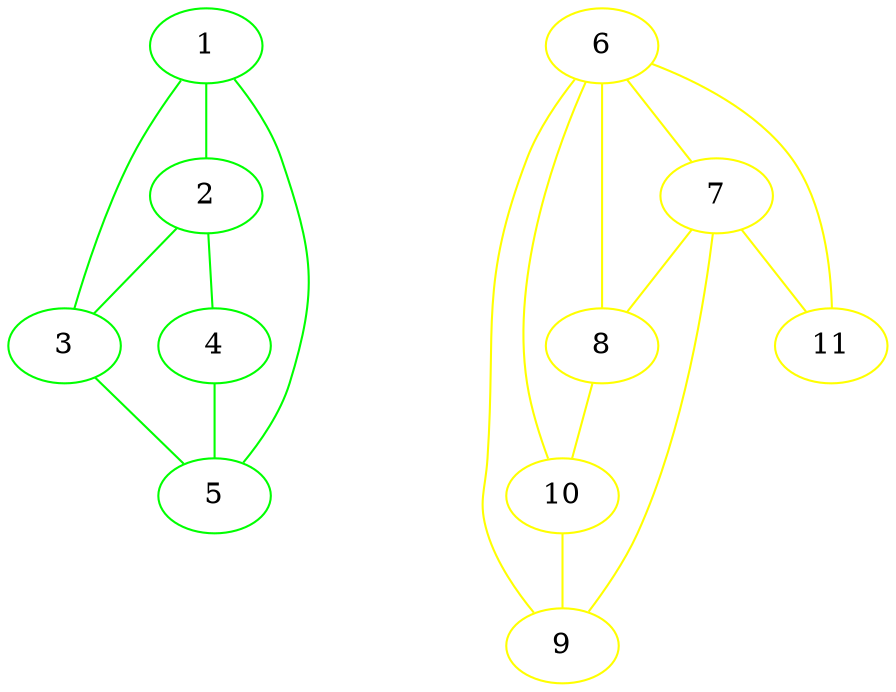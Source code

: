 strict graph G {
  1 [ color="green" ];
  2 [ color="green" ];
  3 [ color="green" ];
  4 [ color="green" ];
  5 [ color="green" ];
  6 [ color="yellow" ];
  7 [ color="yellow" ];
  8 [ color="yellow" ];
  9 [ color="yellow" ];
  10 [ color="yellow" ];
  11 [ color="yellow" ];
  1 -- 2 [ color="green" ];
  2 -- 3 [ color="green" ];
  3 -- 5 [ color="green" ];
  2 -- 4 [ color="green" ];
  4 -- 5 [ color="green" ];
  1 -- 3 [ color="green" ];
  5 -- 1 [ color="green" ];
  6 -- 8 [ color="yellow" ];
  9 -- 6 [ color="yellow" ];
  8 -- 10 [ color="yellow" ];
  10 -- 9 [ color="yellow" ];
  6 -- 10 [ color="yellow" ];
  6 -- 7 [ color="yellow" ];
  7 -- 9 [ color="yellow" ];
  7 -- 11 [ color="yellow" ];
  11 -- 6 [ color="yellow" ];
  7 -- 8 [ color="yellow" ];
}
